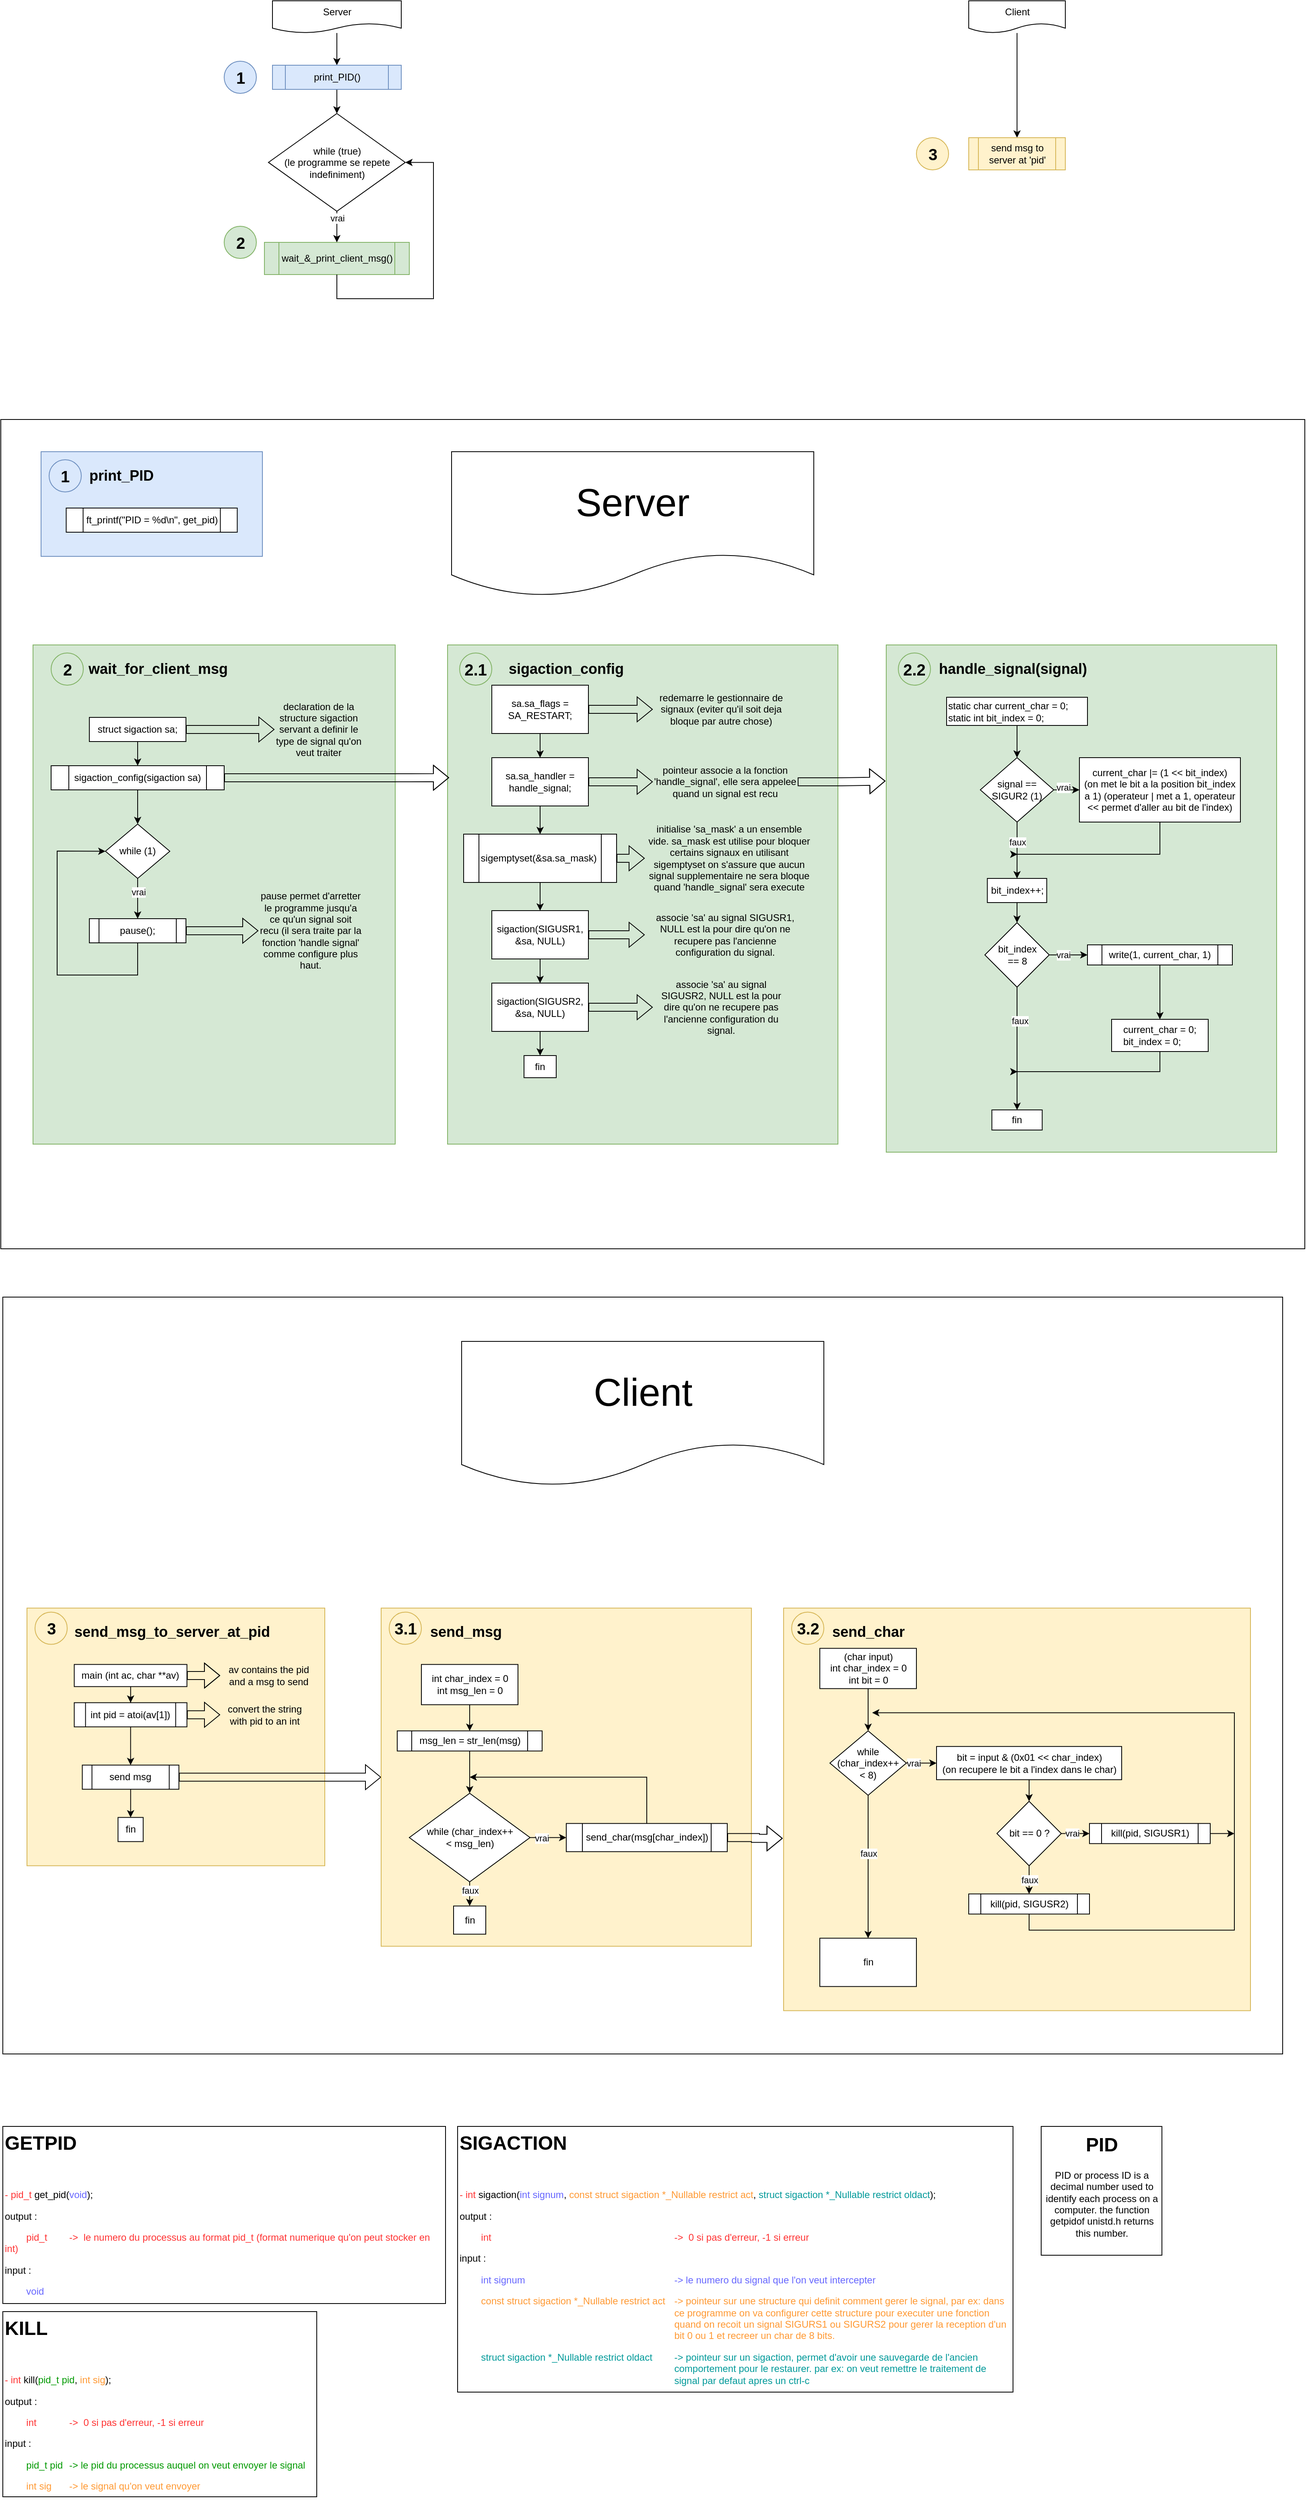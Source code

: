 <mxfile version="26.0.9">
  <diagram name="Page-1" id="lGo9bNtURXj7y_6rkIWY">
    <mxGraphModel dx="3816" dy="2356" grid="1" gridSize="10" guides="1" tooltips="1" connect="1" arrows="1" fold="1" page="1" pageScale="1" pageWidth="850" pageHeight="1100" math="0" shadow="0">
      <root>
        <mxCell id="0" />
        <mxCell id="1" parent="0" />
        <mxCell id="1GNT8R902nHoWRoQOwS2-74" value="" style="rounded=0;whiteSpace=wrap;html=1;" vertex="1" parent="1">
          <mxGeometry x="42.5" y="1650" width="1590" height="940" as="geometry" />
        </mxCell>
        <mxCell id="1GNT8R902nHoWRoQOwS2-5" value="" style="rounded=0;whiteSpace=wrap;html=1;" vertex="1" parent="1">
          <mxGeometry x="40" y="560" width="1620" height="1030" as="geometry" />
        </mxCell>
        <mxCell id="a_ZhXs76VvJXivsuq5wO-75" value="" style="rounded=0;whiteSpace=wrap;html=1;fillColor=#d5e8d4;strokeColor=#82b366;" parent="1" vertex="1">
          <mxGeometry x="595" y="840" width="485" height="620" as="geometry" />
        </mxCell>
        <mxCell id="a_ZhXs76VvJXivsuq5wO-3" value="" style="edgeStyle=orthogonalEdgeStyle;rounded=0;orthogonalLoop=1;jettySize=auto;html=1;" parent="1" source="a_ZhXs76VvJXivsuq5wO-1" target="a_ZhXs76VvJXivsuq5wO-2" edge="1">
          <mxGeometry relative="1" as="geometry" />
        </mxCell>
        <mxCell id="a_ZhXs76VvJXivsuq5wO-1" value="Server" style="shape=document;whiteSpace=wrap;html=1;boundedLbl=1;" parent="1" vertex="1">
          <mxGeometry x="377.5" y="40" width="160" height="40" as="geometry" />
        </mxCell>
        <mxCell id="a_ZhXs76VvJXivsuq5wO-36" style="edgeStyle=orthogonalEdgeStyle;rounded=0;orthogonalLoop=1;jettySize=auto;html=1;" parent="1" source="a_ZhXs76VvJXivsuq5wO-2" target="a_ZhXs76VvJXivsuq5wO-35" edge="1">
          <mxGeometry relative="1" as="geometry" />
        </mxCell>
        <mxCell id="a_ZhXs76VvJXivsuq5wO-2" value="print_PID()" style="shape=process;whiteSpace=wrap;html=1;backgroundOutline=1;fillColor=#dae8fc;strokeColor=#6c8ebf;" parent="1" vertex="1">
          <mxGeometry x="377.5" y="120" width="160" height="30" as="geometry" />
        </mxCell>
        <mxCell id="a_ZhXs76VvJXivsuq5wO-4" value="" style="edgeStyle=orthogonalEdgeStyle;rounded=0;orthogonalLoop=1;jettySize=auto;html=1;entryX=0.5;entryY=0;entryDx=0;entryDy=0;" parent="1" source="a_ZhXs76VvJXivsuq5wO-5" target="a_ZhXs76VvJXivsuq5wO-40" edge="1">
          <mxGeometry relative="1" as="geometry">
            <mxPoint x="1302.5" y="130" as="targetPoint" />
          </mxGeometry>
        </mxCell>
        <mxCell id="a_ZhXs76VvJXivsuq5wO-5" value="Client" style="shape=document;whiteSpace=wrap;html=1;boundedLbl=1;" parent="1" vertex="1">
          <mxGeometry x="1242.5" y="40" width="120" height="40" as="geometry" />
        </mxCell>
        <mxCell id="a_ZhXs76VvJXivsuq5wO-9" value="wait_&amp;amp;_print_client_msg()" style="shape=process;whiteSpace=wrap;html=1;backgroundOutline=1;fillColor=#d5e8d4;strokeColor=#82b366;" parent="1" vertex="1">
          <mxGeometry x="367.5" y="340" width="180" height="40" as="geometry" />
        </mxCell>
        <mxCell id="a_ZhXs76VvJXivsuq5wO-13" style="edgeStyle=orthogonalEdgeStyle;rounded=0;orthogonalLoop=1;jettySize=auto;html=1;entryX=1;entryY=0.5;entryDx=0;entryDy=0;exitX=0.5;exitY=1;exitDx=0;exitDy=0;" parent="1" source="a_ZhXs76VvJXivsuq5wO-9" target="a_ZhXs76VvJXivsuq5wO-35" edge="1">
          <mxGeometry relative="1" as="geometry">
            <mxPoint x="587.5" y="300" as="targetPoint" />
            <mxPoint x="457.5" y="450" as="sourcePoint" />
            <Array as="points">
              <mxPoint x="457.5" y="410" />
              <mxPoint x="577.5" y="410" />
              <mxPoint x="577.5" y="241" />
            </Array>
          </mxGeometry>
        </mxCell>
        <mxCell id="a_ZhXs76VvJXivsuq5wO-15" value="" style="rounded=0;whiteSpace=wrap;html=1;fillColor=#dae8fc;strokeColor=#6c8ebf;" parent="1" vertex="1">
          <mxGeometry x="90" y="600" width="275" height="130" as="geometry" />
        </mxCell>
        <mxCell id="a_ZhXs76VvJXivsuq5wO-16" value="&lt;b&gt;&lt;font style=&quot;font-size: 20px;&quot;&gt;1&lt;/font&gt;&lt;/b&gt;" style="ellipse;whiteSpace=wrap;html=1;fillColor=#dae8fc;strokeColor=#6c8ebf;" parent="1" vertex="1">
          <mxGeometry x="317.5" y="115" width="40" height="40" as="geometry" />
        </mxCell>
        <mxCell id="a_ZhXs76VvJXivsuq5wO-17" value="&lt;b&gt;&lt;font style=&quot;font-size: 20px;&quot;&gt;2&lt;/font&gt;&lt;/b&gt;" style="ellipse;whiteSpace=wrap;html=1;fillColor=#d5e8d4;strokeColor=#82b366;" parent="1" vertex="1">
          <mxGeometry x="317.5" y="320" width="40" height="40" as="geometry" />
        </mxCell>
        <mxCell id="a_ZhXs76VvJXivsuq5wO-21" value="&lt;b&gt;&lt;font style=&quot;font-size: 20px;&quot;&gt;1&lt;/font&gt;&lt;/b&gt;" style="ellipse;whiteSpace=wrap;html=1;fillColor=#dae8fc;strokeColor=#6c8ebf;" parent="1" vertex="1">
          <mxGeometry x="100" y="610" width="40" height="40" as="geometry" />
        </mxCell>
        <mxCell id="a_ZhXs76VvJXivsuq5wO-22" value="&lt;b style=&quot;&quot;&gt;&lt;font style=&quot;font-size: 18px;&quot;&gt;print_PID&lt;/font&gt;&lt;/b&gt;" style="text;html=1;align=center;verticalAlign=middle;whiteSpace=wrap;rounded=0;" parent="1" vertex="1">
          <mxGeometry x="140" y="615" width="100" height="30" as="geometry" />
        </mxCell>
        <mxCell id="a_ZhXs76VvJXivsuq5wO-23" value="ft_printf(&quot;PID = %d\n&quot;, get_pid)" style="shape=process;whiteSpace=wrap;html=1;backgroundOutline=1;" parent="1" vertex="1">
          <mxGeometry x="121.25" y="670" width="212.5" height="30" as="geometry" />
        </mxCell>
        <mxCell id="a_ZhXs76VvJXivsuq5wO-24" value="&lt;h1 style=&quot;margin-top: 0px;&quot;&gt;PID&lt;/h1&gt;&lt;p&gt;PID or process ID is a decimal number used to identify each process on a computer. the function getpidof unistd.h returns this number.&lt;/p&gt;" style="text;html=1;whiteSpace=wrap;overflow=hidden;rounded=0;strokeColor=default;verticalAlign=middle;align=center;" parent="1" vertex="1">
          <mxGeometry x="1332.5" y="2680" width="150" height="160" as="geometry" />
        </mxCell>
        <mxCell id="a_ZhXs76VvJXivsuq5wO-32" value="" style="rounded=0;whiteSpace=wrap;html=1;fillColor=#d5e8d4;strokeColor=#82b366;" parent="1" vertex="1">
          <mxGeometry x="80" y="840" width="450" height="620" as="geometry" />
        </mxCell>
        <mxCell id="a_ZhXs76VvJXivsuq5wO-33" value="&lt;b&gt;&lt;font style=&quot;font-size: 20px;&quot;&gt;2&lt;/font&gt;&lt;/b&gt;" style="ellipse;whiteSpace=wrap;html=1;fillColor=#d5e8d4;strokeColor=#82b366;" parent="1" vertex="1">
          <mxGeometry x="102.5" y="850" width="40" height="40" as="geometry" />
        </mxCell>
        <mxCell id="a_ZhXs76VvJXivsuq5wO-34" value="&lt;span style=&quot;font-size: 18px;&quot;&gt;&lt;b&gt;wait_for_client_msg&lt;/b&gt;&lt;/span&gt;" style="text;html=1;align=center;verticalAlign=middle;whiteSpace=wrap;rounded=0;" parent="1" vertex="1">
          <mxGeometry x="142.5" y="855" width="185" height="30" as="geometry" />
        </mxCell>
        <mxCell id="a_ZhXs76VvJXivsuq5wO-37" style="edgeStyle=orthogonalEdgeStyle;rounded=0;orthogonalLoop=1;jettySize=auto;html=1;" parent="1" source="a_ZhXs76VvJXivsuq5wO-35" target="a_ZhXs76VvJXivsuq5wO-9" edge="1">
          <mxGeometry relative="1" as="geometry" />
        </mxCell>
        <mxCell id="a_ZhXs76VvJXivsuq5wO-38" value="vrai" style="edgeLabel;html=1;align=center;verticalAlign=middle;resizable=0;points=[];" parent="a_ZhXs76VvJXivsuq5wO-37" vertex="1" connectable="0">
          <mxGeometry x="0.567" y="-1" relative="1" as="geometry">
            <mxPoint x="1" y="-21" as="offset" />
          </mxGeometry>
        </mxCell>
        <mxCell id="a_ZhXs76VvJXivsuq5wO-35" value="while (true)&lt;br&gt;(le programme se repete indefiniment)" style="rhombus;whiteSpace=wrap;html=1;" parent="1" vertex="1">
          <mxGeometry x="372.5" y="180" width="170" height="121.43" as="geometry" />
        </mxCell>
        <mxCell id="a_ZhXs76VvJXivsuq5wO-39" value="&lt;h1 style=&quot;margin-top: 0px;&quot;&gt;SIGACTION&lt;/h1&gt;&lt;p&gt;&lt;br&gt;&lt;/p&gt;&lt;p&gt;&lt;font style=&quot;background-color: transparent; color: rgb(255, 51, 51);&quot;&gt;-&amp;nbsp;&lt;/font&gt;&lt;font style=&quot;background-color: transparent; color: rgb(255, 51, 51);&quot;&gt;int&lt;/font&gt;&lt;span style=&quot;background-color: transparent; color: light-dark(rgb(0, 0, 0), rgb(255, 255, 255));&quot;&gt; sigaction(&lt;/span&gt;&lt;font style=&quot;background-color: transparent; color: rgb(102, 102, 255);&quot;&gt;int signum&lt;/font&gt;&lt;span style=&quot;background-color: transparent; color: light-dark(rgb(0, 0, 0), rgb(255, 255, 255));&quot;&gt;, &lt;/span&gt;&lt;font style=&quot;background-color: transparent; color: rgb(255, 153, 51);&quot;&gt;const struct sigaction *_Nullable restrict act&lt;/font&gt;&lt;span style=&quot;background-color: transparent; color: light-dark(rgb(0, 0, 0), rgb(255, 255, 255));&quot;&gt;, &lt;/span&gt;&lt;font style=&quot;background-color: transparent; color: rgb(0, 153, 153);&quot;&gt;struct sigaction *_Nullable restrict oldact&lt;/font&gt;&lt;span style=&quot;background-color: transparent; color: light-dark(rgb(0, 0, 0), rgb(255, 255, 255));&quot;&gt;);&lt;/span&gt;&lt;br&gt;&lt;/p&gt;&lt;p&gt;output :&lt;/p&gt;&lt;p&gt;&lt;span style=&quot;color: light-dark(rgb(255, 51, 51), rgb(255, 51, 51)); background-color: transparent;&quot;&gt;&lt;span style=&quot;white-space: pre;&quot;&gt;&#x9;&lt;/span&gt;int &lt;span style=&quot;white-space: pre;&quot;&gt;&#x9;&lt;/span&gt;&lt;span style=&quot;white-space: pre;&quot;&gt;&#x9;&lt;/span&gt;&lt;span style=&quot;white-space: pre;&quot;&gt;&#x9;&lt;/span&gt;&lt;span style=&quot;white-space: pre;&quot;&gt;&#x9;&lt;/span&gt;&lt;span style=&quot;white-space: pre;&quot;&gt;&#x9;&lt;/span&gt;&lt;span style=&quot;white-space: pre;&quot;&gt;&#x9;&lt;/span&gt;&lt;span style=&quot;white-space: pre;&quot;&gt;&#x9;&lt;/span&gt;&lt;span style=&quot;white-space: pre;&quot;&gt;&#x9;&lt;/span&gt;&lt;span style=&quot;white-space: pre;&quot;&gt;&#x9;&lt;/span&gt;-&amp;gt;&amp;nbsp; 0 si pas d&#39;erreur, -1 si erreur&lt;/span&gt;&lt;/p&gt;&lt;p&gt;input :&lt;span style=&quot;color: light-dark(rgb(255, 51, 51), rgb(255, 51, 51)); background-color: transparent;&quot;&gt;&lt;br&gt;&lt;/span&gt;&lt;/p&gt;&lt;p&gt;&lt;span style=&quot;color: rgb(102, 102, 255); background-color: transparent;&quot;&gt;&lt;span style=&quot;white-space: pre;&quot;&gt;&#x9;&lt;/span&gt;int signum &lt;span style=&quot;white-space: pre;&quot;&gt;&#x9;&lt;/span&gt;&lt;span style=&quot;white-space: pre;&quot;&gt;&#x9;&lt;/span&gt;&lt;span style=&quot;white-space: pre;&quot;&gt;&#x9;&lt;/span&gt;&lt;span style=&quot;white-space: pre;&quot;&gt;&#x9;&lt;/span&gt;&lt;span style=&quot;white-space: pre;&quot;&gt;&#x9;&lt;/span&gt;&lt;span style=&quot;white-space: pre;&quot;&gt;&#x9;&lt;/span&gt;&lt;span style=&quot;white-space: pre;&quot;&gt;&#x9;&lt;/span&gt;-&amp;gt; le numero du signal que l&#39;on veut intercepter&lt;/span&gt;&lt;/p&gt;&lt;p&gt;&lt;span style=&quot;color: rgb(255, 153, 51); background-color: transparent;&quot;&gt;&lt;span style=&quot;white-space: pre;&quot;&gt;&#x9;&lt;/span&gt;const struct sigaction *_Nullable restrict act &lt;span style=&quot;white-space: pre;&quot;&gt;&#x9;&lt;/span&gt;-&amp;gt; pointeur sur une structure qui definit comment gerer le signal, par ex: dans &lt;span style=&quot;white-space: pre;&quot;&gt;&#x9;&lt;/span&gt;&lt;span style=&quot;white-space: pre;&quot;&gt;&#x9;&lt;/span&gt;&lt;span style=&quot;white-space: pre;&quot;&gt;&#x9;&lt;/span&gt;&lt;span style=&quot;white-space: pre;&quot;&gt;&#x9;&lt;/span&gt;&lt;span style=&quot;white-space: pre;&quot;&gt;&#x9;&lt;/span&gt;&lt;span style=&quot;white-space: pre;&quot;&gt;&#x9;&lt;/span&gt;&lt;span style=&quot;white-space: pre;&quot;&gt;&#x9;&lt;/span&gt;&lt;span style=&quot;white-space: pre;&quot;&gt;&#x9;&lt;/span&gt;&lt;span style=&quot;white-space: pre;&quot;&gt;&#x9;&lt;/span&gt;&lt;span style=&quot;white-space: pre;&quot;&gt;&#x9;&lt;/span&gt;ce programme on va configurer cette structure pour executer une fonction &lt;span style=&quot;white-space: pre;&quot;&gt;&#x9;&lt;/span&gt;&lt;span style=&quot;white-space: pre;&quot;&gt;&#x9;&lt;/span&gt;&lt;span style=&quot;white-space: pre;&quot;&gt;&#x9;&lt;/span&gt;&lt;span style=&quot;white-space: pre;&quot;&gt;&#x9;&lt;/span&gt;&lt;span style=&quot;white-space: pre;&quot;&gt;&#x9;&lt;/span&gt;&lt;span style=&quot;white-space: pre;&quot;&gt;&#x9;&lt;/span&gt;&lt;span style=&quot;white-space: pre;&quot;&gt;&#x9;&lt;/span&gt;&lt;span style=&quot;white-space: pre;&quot;&gt;&#x9;&lt;/span&gt;&lt;span style=&quot;white-space: pre;&quot;&gt;&#x9;&lt;/span&gt;&lt;span style=&quot;white-space: pre;&quot;&gt;&#x9;&lt;/span&gt;quand on recoit un signal SIGURS1 ou SIGURS2 pour gerer la reception d&#39;un &lt;span style=&quot;white-space: pre;&quot;&gt;&#x9;&lt;/span&gt;&lt;span style=&quot;white-space: pre;&quot;&gt;&#x9;&lt;/span&gt;&lt;span style=&quot;white-space: pre;&quot;&gt;&#x9;&lt;/span&gt;&lt;span style=&quot;white-space: pre;&quot;&gt;&#x9;&lt;/span&gt;&lt;span style=&quot;white-space: pre;&quot;&gt;&#x9;&lt;/span&gt;&lt;span style=&quot;white-space: pre;&quot;&gt;&#x9;&lt;/span&gt;&lt;span style=&quot;white-space: pre;&quot;&gt;&#x9;&lt;/span&gt;&lt;span style=&quot;white-space: pre;&quot;&gt;&#x9;&lt;/span&gt;&lt;span style=&quot;white-space: pre;&quot;&gt;&#x9;&lt;/span&gt;&lt;span style=&quot;white-space: pre;&quot;&gt;&#x9;&lt;/span&gt;bit 0 ou 1 et recreer un char de 8 bits.&lt;/span&gt;&lt;/p&gt;&lt;p&gt;&lt;span style=&quot;color: rgb(0, 153, 153);&quot;&gt;&lt;span style=&quot;white-space: pre;&quot;&gt;&#x9;&lt;/span&gt;struct sigaction *_Nullable restrict oldact&lt;span style=&quot;white-space: pre;&quot;&gt;&#x9;&lt;/span&gt;-&amp;gt; pointeur sur un sigaction, permet d&#39;avoir une sauvegarde de l&#39;ancien &lt;span style=&quot;white-space: pre;&quot;&gt;&#x9;&lt;/span&gt;&lt;span style=&quot;white-space: pre;&quot;&gt;&#x9;&lt;/span&gt;&lt;span style=&quot;white-space: pre;&quot;&gt;&#x9;&lt;/span&gt;&lt;span style=&quot;white-space: pre;&quot;&gt;&#x9;&lt;/span&gt;&lt;span style=&quot;white-space: pre;&quot;&gt;&#x9;&lt;/span&gt;&lt;span style=&quot;white-space: pre;&quot;&gt;&#x9;&lt;/span&gt;&lt;span style=&quot;white-space: pre;&quot;&gt;&#x9;&lt;/span&gt;&lt;span style=&quot;white-space: pre;&quot;&gt;&#x9;&lt;/span&gt;&lt;span style=&quot;white-space: pre;&quot;&gt;&#x9;&lt;/span&gt;&lt;span style=&quot;white-space: pre;&quot;&gt;&#x9;&lt;/span&gt;comportement pour le restaurer. par ex: on veut remettre le traitement de &lt;span style=&quot;white-space: pre;&quot;&gt;&#x9;&lt;/span&gt;&lt;span style=&quot;white-space: pre;&quot;&gt;&#x9;&lt;/span&gt;&lt;span style=&quot;white-space: pre;&quot;&gt;&#x9;&lt;/span&gt;&lt;span style=&quot;white-space: pre;&quot;&gt;&#x9;&lt;/span&gt;&lt;span style=&quot;white-space: pre;&quot;&gt;&#x9;&lt;/span&gt;&lt;span style=&quot;white-space: pre;&quot;&gt;&#x9;&lt;/span&gt;&lt;span style=&quot;white-space: pre;&quot;&gt;&#x9;&lt;/span&gt;&lt;span style=&quot;white-space: pre;&quot;&gt;&#x9;&lt;/span&gt;&lt;span style=&quot;white-space: pre;&quot;&gt;&#x9;&lt;/span&gt;&lt;span style=&quot;white-space: pre;&quot;&gt;&#x9;&lt;/span&gt;signal par defaut apres un ctrl-c&lt;/span&gt;&lt;span style=&quot;color: rgb(255, 153, 51); background-color: transparent;&quot;&gt;&lt;br&gt;&lt;/span&gt;&lt;/p&gt;&lt;p&gt;&lt;/p&gt;&lt;p&gt;&lt;/p&gt;" style="text;html=1;whiteSpace=wrap;overflow=hidden;rounded=0;verticalAlign=top;align=left;strokeColor=default;" parent="1" vertex="1">
          <mxGeometry x="607.5" y="2680" width="690" height="330" as="geometry" />
        </mxCell>
        <mxCell id="a_ZhXs76VvJXivsuq5wO-40" value="send msg to server at &#39;pid&#39;" style="shape=process;whiteSpace=wrap;html=1;backgroundOutline=1;fillColor=#fff2cc;strokeColor=#d6b656;" parent="1" vertex="1">
          <mxGeometry x="1242.5" y="210" width="120" height="40" as="geometry" />
        </mxCell>
        <mxCell id="a_ZhXs76VvJXivsuq5wO-42" value="&lt;b&gt;&lt;font style=&quot;font-size: 20px;&quot;&gt;3&lt;/font&gt;&lt;/b&gt;" style="ellipse;whiteSpace=wrap;html=1;fillColor=#fff2cc;strokeColor=#d6b656;" parent="1" vertex="1">
          <mxGeometry x="1177.5" y="210" width="40" height="40" as="geometry" />
        </mxCell>
        <mxCell id="a_ZhXs76VvJXivsuq5wO-48" value="" style="edgeStyle=orthogonalEdgeStyle;rounded=0;orthogonalLoop=1;jettySize=auto;html=1;entryX=0.5;entryY=0;entryDx=0;entryDy=0;" parent="1" source="a_ZhXs76VvJXivsuq5wO-44" target="a_ZhXs76VvJXivsuq5wO-49" edge="1">
          <mxGeometry relative="1" as="geometry">
            <mxPoint x="210" y="1025" as="targetPoint" />
          </mxGeometry>
        </mxCell>
        <mxCell id="a_ZhXs76VvJXivsuq5wO-44" value="struct sigaction sa;" style="rounded=0;whiteSpace=wrap;html=1;" parent="1" vertex="1">
          <mxGeometry x="150" y="930" width="120" height="30" as="geometry" />
        </mxCell>
        <mxCell id="a_ZhXs76VvJXivsuq5wO-45" value="" style="shape=flexArrow;endArrow=classic;html=1;rounded=0;entryX=0;entryY=0.5;entryDx=0;entryDy=0;exitX=1;exitY=0.5;exitDx=0;exitDy=0;" parent="1" source="a_ZhXs76VvJXivsuq5wO-44" target="a_ZhXs76VvJXivsuq5wO-46" edge="1">
          <mxGeometry width="50" height="50" relative="1" as="geometry">
            <mxPoint x="300" y="950" as="sourcePoint" />
            <mxPoint x="340" y="920" as="targetPoint" />
          </mxGeometry>
        </mxCell>
        <mxCell id="a_ZhXs76VvJXivsuq5wO-46" value="declaration de la structure sigaction servant a definir le type de signal qu&#39;on veut traiter" style="text;html=1;align=center;verticalAlign=middle;whiteSpace=wrap;rounded=0;" parent="1" vertex="1">
          <mxGeometry x="380" y="930" width="110" height="30" as="geometry" />
        </mxCell>
        <mxCell id="a_ZhXs76VvJXivsuq5wO-55" value="" style="edgeStyle=orthogonalEdgeStyle;rounded=0;orthogonalLoop=1;jettySize=auto;html=1;" parent="1" source="a_ZhXs76VvJXivsuq5wO-49" target="a_ZhXs76VvJXivsuq5wO-54" edge="1">
          <mxGeometry relative="1" as="geometry" />
        </mxCell>
        <mxCell id="a_ZhXs76VvJXivsuq5wO-87" style="edgeStyle=orthogonalEdgeStyle;rounded=0;orthogonalLoop=1;jettySize=auto;html=1;entryX=0.004;entryY=0.266;entryDx=0;entryDy=0;shape=flexArrow;entryPerimeter=0;" parent="1" source="a_ZhXs76VvJXivsuq5wO-49" target="a_ZhXs76VvJXivsuq5wO-75" edge="1">
          <mxGeometry relative="1" as="geometry">
            <Array as="points" />
          </mxGeometry>
        </mxCell>
        <mxCell id="a_ZhXs76VvJXivsuq5wO-49" value="sigaction_config(sigaction sa)" style="shape=process;whiteSpace=wrap;html=1;backgroundOutline=1;" parent="1" vertex="1">
          <mxGeometry x="102.5" y="990" width="215" height="30" as="geometry" />
        </mxCell>
        <mxCell id="a_ZhXs76VvJXivsuq5wO-57" style="edgeStyle=orthogonalEdgeStyle;rounded=0;orthogonalLoop=1;jettySize=auto;html=1;entryX=0.5;entryY=0;entryDx=0;entryDy=0;" parent="1" source="a_ZhXs76VvJXivsuq5wO-54" target="a_ZhXs76VvJXivsuq5wO-56" edge="1">
          <mxGeometry relative="1" as="geometry" />
        </mxCell>
        <mxCell id="1GNT8R902nHoWRoQOwS2-53" value="vrai" style="edgeLabel;html=1;align=center;verticalAlign=middle;resizable=0;points=[];" vertex="1" connectable="0" parent="a_ZhXs76VvJXivsuq5wO-57">
          <mxGeometry x="-0.347" y="1" relative="1" as="geometry">
            <mxPoint as="offset" />
          </mxGeometry>
        </mxCell>
        <mxCell id="a_ZhXs76VvJXivsuq5wO-54" value="while (1)" style="rhombus;whiteSpace=wrap;html=1;" parent="1" vertex="1">
          <mxGeometry x="170" y="1062.5" width="80" height="67.5" as="geometry" />
        </mxCell>
        <mxCell id="a_ZhXs76VvJXivsuq5wO-56" value="pause();" style="shape=process;whiteSpace=wrap;html=1;backgroundOutline=1;" parent="1" vertex="1">
          <mxGeometry x="150" y="1180" width="120" height="30" as="geometry" />
        </mxCell>
        <mxCell id="a_ZhXs76VvJXivsuq5wO-58" value="" style="shape=flexArrow;endArrow=classic;html=1;rounded=0;exitX=1;exitY=0.5;exitDx=0;exitDy=0;entryX=0;entryY=0.5;entryDx=0;entryDy=0;" parent="1" source="a_ZhXs76VvJXivsuq5wO-56" target="a_ZhXs76VvJXivsuq5wO-59" edge="1">
          <mxGeometry width="50" height="50" relative="1" as="geometry">
            <mxPoint x="310" y="1240" as="sourcePoint" />
            <mxPoint x="360" y="1190" as="targetPoint" />
          </mxGeometry>
        </mxCell>
        <mxCell id="a_ZhXs76VvJXivsuq5wO-59" value="pause permet d&#39;arretter le programme jusqu&#39;a ce qu&#39;un signal soit recu (il sera traite par la fonction &#39;handle signal&#39; comme configure plus haut." style="text;html=1;align=center;verticalAlign=middle;whiteSpace=wrap;rounded=0;" parent="1" vertex="1">
          <mxGeometry x="360" y="1155" width="130" height="80" as="geometry" />
        </mxCell>
        <mxCell id="a_ZhXs76VvJXivsuq5wO-62" value="" style="endArrow=classic;html=1;rounded=0;entryX=0;entryY=0.5;entryDx=0;entryDy=0;exitX=0.5;exitY=1;exitDx=0;exitDy=0;" parent="1" source="a_ZhXs76VvJXivsuq5wO-56" target="a_ZhXs76VvJXivsuq5wO-54" edge="1">
          <mxGeometry width="50" height="50" relative="1" as="geometry">
            <mxPoint x="80" y="1150" as="sourcePoint" />
            <mxPoint x="130" y="1100" as="targetPoint" />
            <Array as="points">
              <mxPoint x="210" y="1250" />
              <mxPoint x="110" y="1250" />
              <mxPoint x="110" y="1096" />
            </Array>
          </mxGeometry>
        </mxCell>
        <mxCell id="a_ZhXs76VvJXivsuq5wO-68" style="edgeStyle=orthogonalEdgeStyle;rounded=0;orthogonalLoop=1;jettySize=auto;html=1;entryX=0.5;entryY=0;entryDx=0;entryDy=0;" parent="1" source="a_ZhXs76VvJXivsuq5wO-63" target="a_ZhXs76VvJXivsuq5wO-64" edge="1">
          <mxGeometry relative="1" as="geometry" />
        </mxCell>
        <mxCell id="a_ZhXs76VvJXivsuq5wO-63" value="&lt;span style=&quot;text-align: left;&quot;&gt;sa.sa_flags = SA_RESTART;&lt;/span&gt;" style="rounded=0;whiteSpace=wrap;html=1;" parent="1" vertex="1">
          <mxGeometry x="650" y="890" width="120" height="60" as="geometry" />
        </mxCell>
        <mxCell id="a_ZhXs76VvJXivsuq5wO-73" style="edgeStyle=orthogonalEdgeStyle;rounded=0;orthogonalLoop=1;jettySize=auto;html=1;entryX=0.5;entryY=0;entryDx=0;entryDy=0;" parent="1" source="a_ZhXs76VvJXivsuq5wO-64" target="a_ZhXs76VvJXivsuq5wO-72" edge="1">
          <mxGeometry relative="1" as="geometry" />
        </mxCell>
        <mxCell id="a_ZhXs76VvJXivsuq5wO-64" value="&lt;span style=&quot;text-align: left;&quot;&gt;sa.sa_handler = handle_signal;&lt;/span&gt;" style="rounded=0;whiteSpace=wrap;html=1;" parent="1" vertex="1">
          <mxGeometry x="650" y="980" width="120" height="60" as="geometry" />
        </mxCell>
        <mxCell id="1GNT8R902nHoWRoQOwS2-31" value="" style="edgeStyle=orthogonalEdgeStyle;rounded=0;orthogonalLoop=1;jettySize=auto;html=1;" edge="1" parent="1" source="a_ZhXs76VvJXivsuq5wO-66" target="1GNT8R902nHoWRoQOwS2-30">
          <mxGeometry relative="1" as="geometry" />
        </mxCell>
        <mxCell id="a_ZhXs76VvJXivsuq5wO-66" value="sigaction(SIGUSR2, &amp;amp;sa, &lt;span class=&quot;hljs-literal&quot;&gt;NULL&lt;/span&gt;)" style="rounded=0;whiteSpace=wrap;html=1;" parent="1" vertex="1">
          <mxGeometry x="650" y="1260" width="120" height="60" as="geometry" />
        </mxCell>
        <mxCell id="a_ZhXs76VvJXivsuq5wO-71" style="edgeStyle=orthogonalEdgeStyle;rounded=0;orthogonalLoop=1;jettySize=auto;html=1;entryX=0.5;entryY=0;entryDx=0;entryDy=0;" parent="1" source="a_ZhXs76VvJXivsuq5wO-67" target="a_ZhXs76VvJXivsuq5wO-66" edge="1">
          <mxGeometry relative="1" as="geometry" />
        </mxCell>
        <mxCell id="a_ZhXs76VvJXivsuq5wO-67" value="sigaction(SIGUSR1, &amp;amp;sa, &lt;span class=&quot;hljs-literal&quot;&gt;NULL&lt;/span&gt;)" style="rounded=0;whiteSpace=wrap;html=1;" parent="1" vertex="1">
          <mxGeometry x="650" y="1170" width="120" height="60" as="geometry" />
        </mxCell>
        <mxCell id="a_ZhXs76VvJXivsuq5wO-74" style="edgeStyle=orthogonalEdgeStyle;rounded=0;orthogonalLoop=1;jettySize=auto;html=1;entryX=0.5;entryY=0;entryDx=0;entryDy=0;" parent="1" source="a_ZhXs76VvJXivsuq5wO-72" target="a_ZhXs76VvJXivsuq5wO-67" edge="1">
          <mxGeometry relative="1" as="geometry" />
        </mxCell>
        <mxCell id="a_ZhXs76VvJXivsuq5wO-72" value="&lt;span style=&quot;text-align: left;&quot;&gt;sigemptyset(&amp;amp;sa.sa_mask)&amp;nbsp;&lt;/span&gt;" style="shape=process;whiteSpace=wrap;html=1;backgroundOutline=1;" parent="1" vertex="1">
          <mxGeometry x="615" y="1075" width="190" height="60" as="geometry" />
        </mxCell>
        <mxCell id="a_ZhXs76VvJXivsuq5wO-77" value="" style="shape=flexArrow;endArrow=classic;html=1;rounded=0;exitX=1;exitY=0.5;exitDx=0;exitDy=0;entryX=0;entryY=0.5;entryDx=0;entryDy=0;" parent="1" source="a_ZhXs76VvJXivsuq5wO-63" target="a_ZhXs76VvJXivsuq5wO-78" edge="1">
          <mxGeometry width="50" height="50" relative="1" as="geometry">
            <mxPoint x="970" y="900" as="sourcePoint" />
            <mxPoint x="1020" y="850" as="targetPoint" />
          </mxGeometry>
        </mxCell>
        <mxCell id="a_ZhXs76VvJXivsuq5wO-78" value="&lt;span style=&quot;text-align: left;&quot;&gt;redemarre le gestionnaire de signaux (eviter qu&#39;il soit deja bloque par autre chose)&lt;/span&gt;" style="text;html=1;align=center;verticalAlign=middle;whiteSpace=wrap;rounded=0;" parent="1" vertex="1">
          <mxGeometry x="850" y="905" width="170" height="30" as="geometry" />
        </mxCell>
        <mxCell id="a_ZhXs76VvJXivsuq5wO-79" value="" style="shape=flexArrow;endArrow=classic;html=1;rounded=0;exitX=1;exitY=0.5;exitDx=0;exitDy=0;entryX=0;entryY=0.5;entryDx=0;entryDy=0;" parent="1" source="a_ZhXs76VvJXivsuq5wO-64" target="a_ZhXs76VvJXivsuq5wO-80" edge="1">
          <mxGeometry width="50" height="50" relative="1" as="geometry">
            <mxPoint x="800" y="1000" as="sourcePoint" />
            <mxPoint x="1050" y="950" as="targetPoint" />
          </mxGeometry>
        </mxCell>
        <mxCell id="1GNT8R902nHoWRoQOwS2-50" style="edgeStyle=orthogonalEdgeStyle;rounded=0;orthogonalLoop=1;jettySize=auto;html=1;shape=flexArrow;" edge="1" parent="1" source="a_ZhXs76VvJXivsuq5wO-80">
          <mxGeometry relative="1" as="geometry">
            <mxPoint x="1139" y="1009" as="targetPoint" />
          </mxGeometry>
        </mxCell>
        <mxCell id="a_ZhXs76VvJXivsuq5wO-80" value="&lt;span style=&quot;text-align: left;&quot;&gt;pointeur associe a la fonction &#39;handle_signal&#39;, elle sera appelee quand un signal est recu&lt;/span&gt;" style="text;html=1;align=center;verticalAlign=middle;whiteSpace=wrap;rounded=0;" parent="1" vertex="1">
          <mxGeometry x="850" y="995" width="180" height="30" as="geometry" />
        </mxCell>
        <mxCell id="a_ZhXs76VvJXivsuq5wO-81" value="" style="shape=flexArrow;endArrow=classic;html=1;rounded=0;exitX=1;exitY=0.5;exitDx=0;exitDy=0;entryX=0;entryY=0.5;entryDx=0;entryDy=0;" parent="1" source="a_ZhXs76VvJXivsuq5wO-72" target="a_ZhXs76VvJXivsuq5wO-82" edge="1">
          <mxGeometry width="50" height="50" relative="1" as="geometry">
            <mxPoint x="840" y="1165" as="sourcePoint" />
            <mxPoint x="1090" y="1115" as="targetPoint" />
          </mxGeometry>
        </mxCell>
        <mxCell id="a_ZhXs76VvJXivsuq5wO-82" value="&lt;span style=&quot;text-align: left;&quot;&gt;initialise &#39;sa_mask&#39; a un ensemble vide. sa_mask est utilise pour bloquer certains signaux en utilisant sigemptyset on s&#39;assure que aucun signal supplementaire ne sera bloque quand &#39;handle_signal&#39; sera execute&lt;/span&gt;" style="text;html=1;align=center;verticalAlign=middle;whiteSpace=wrap;rounded=0;" parent="1" vertex="1">
          <mxGeometry x="840" y="1090" width="210" height="30" as="geometry" />
        </mxCell>
        <mxCell id="a_ZhXs76VvJXivsuq5wO-83" value="" style="shape=flexArrow;endArrow=classic;html=1;rounded=0;exitX=1;exitY=0.5;exitDx=0;exitDy=0;entryX=0;entryY=0.5;entryDx=0;entryDy=0;" parent="1" source="a_ZhXs76VvJXivsuq5wO-67" target="a_ZhXs76VvJXivsuq5wO-84" edge="1">
          <mxGeometry width="50" height="50" relative="1" as="geometry">
            <mxPoint x="825" y="1245" as="sourcePoint" />
            <mxPoint x="1075" y="1195" as="targetPoint" />
          </mxGeometry>
        </mxCell>
        <mxCell id="a_ZhXs76VvJXivsuq5wO-84" value="&lt;span style=&quot;text-align: left;&quot;&gt;associe &#39;sa&#39; au signal SIGUSR1, NULL est la pour dire qu&#39;on ne recupere pas l&#39;ancienne configuration du signal.&lt;/span&gt;" style="text;html=1;align=center;verticalAlign=middle;whiteSpace=wrap;rounded=0;" parent="1" vertex="1">
          <mxGeometry x="840" y="1185" width="200" height="30" as="geometry" />
        </mxCell>
        <mxCell id="a_ZhXs76VvJXivsuq5wO-85" value="" style="shape=flexArrow;endArrow=classic;html=1;rounded=0;exitX=1;exitY=0.5;exitDx=0;exitDy=0;entryX=0;entryY=0.5;entryDx=0;entryDy=0;" parent="1" source="a_ZhXs76VvJXivsuq5wO-66" target="a_ZhXs76VvJXivsuq5wO-86" edge="1">
          <mxGeometry width="50" height="50" relative="1" as="geometry">
            <mxPoint x="825" y="1320" as="sourcePoint" />
            <mxPoint x="1075" y="1270" as="targetPoint" />
          </mxGeometry>
        </mxCell>
        <mxCell id="a_ZhXs76VvJXivsuq5wO-86" value="&lt;span style=&quot;text-align: left;&quot;&gt;associe &#39;sa&#39; au signal SIGUSR2, NULL est la pour dire qu&#39;on ne recupere pas l&#39;ancienne configuration du signal.&lt;/span&gt;" style="text;html=1;align=center;verticalAlign=middle;whiteSpace=wrap;rounded=0;" parent="1" vertex="1">
          <mxGeometry x="850" y="1275" width="170" height="30" as="geometry" />
        </mxCell>
        <mxCell id="a_ZhXs76VvJXivsuq5wO-88" value="&lt;b&gt;&lt;font style=&quot;font-size: 20px;&quot;&gt;2.1&lt;/font&gt;&lt;/b&gt;" style="ellipse;whiteSpace=wrap;html=1;fillColor=#d5e8d4;strokeColor=#82b366;" parent="1" vertex="1">
          <mxGeometry x="610" y="850" width="40" height="40" as="geometry" />
        </mxCell>
        <mxCell id="a_ZhXs76VvJXivsuq5wO-89" value="&lt;span style=&quot;font-size: 18px;&quot;&gt;&lt;b&gt;sigaction_config&lt;/b&gt;&lt;/span&gt;" style="text;html=1;align=center;verticalAlign=middle;whiteSpace=wrap;rounded=0;" parent="1" vertex="1">
          <mxGeometry x="650" y="855" width="185" height="30" as="geometry" />
        </mxCell>
        <mxCell id="a_ZhXs76VvJXivsuq5wO-90" value="" style="rounded=0;whiteSpace=wrap;html=1;fillColor=#d5e8d4;strokeColor=#82b366;" parent="1" vertex="1">
          <mxGeometry x="1140" y="840" width="485" height="630" as="geometry" />
        </mxCell>
        <mxCell id="a_ZhXs76VvJXivsuq5wO-91" value="&lt;b&gt;&lt;font style=&quot;font-size: 20px;&quot;&gt;2.2&lt;/font&gt;&lt;/b&gt;" style="ellipse;whiteSpace=wrap;html=1;fillColor=#d5e8d4;strokeColor=#82b366;" parent="1" vertex="1">
          <mxGeometry x="1155" y="850" width="40" height="40" as="geometry" />
        </mxCell>
        <mxCell id="a_ZhXs76VvJXivsuq5wO-92" value="&lt;span style=&quot;font-size: 18px;&quot;&gt;&lt;b&gt;handle_signal(signal)&lt;/b&gt;&lt;/span&gt;" style="text;html=1;align=center;verticalAlign=middle;whiteSpace=wrap;rounded=0;" parent="1" vertex="1">
          <mxGeometry x="1195" y="855" width="205" height="30" as="geometry" />
        </mxCell>
        <mxCell id="a_ZhXs76VvJXivsuq5wO-98" value="" style="edgeStyle=orthogonalEdgeStyle;rounded=0;orthogonalLoop=1;jettySize=auto;html=1;" parent="1" source="a_ZhXs76VvJXivsuq5wO-93" target="a_ZhXs76VvJXivsuq5wO-97" edge="1">
          <mxGeometry relative="1" as="geometry" />
        </mxCell>
        <mxCell id="a_ZhXs76VvJXivsuq5wO-99" value="vrai" style="edgeLabel;html=1;align=center;verticalAlign=middle;resizable=0;points=[];" parent="a_ZhXs76VvJXivsuq5wO-98" vertex="1" connectable="0">
          <mxGeometry x="-0.519" y="3" relative="1" as="geometry">
            <mxPoint as="offset" />
          </mxGeometry>
        </mxCell>
        <mxCell id="a_ZhXs76VvJXivsuq5wO-101" value="" style="edgeStyle=orthogonalEdgeStyle;rounded=0;orthogonalLoop=1;jettySize=auto;html=1;" parent="1" source="a_ZhXs76VvJXivsuq5wO-93" target="a_ZhXs76VvJXivsuq5wO-100" edge="1">
          <mxGeometry relative="1" as="geometry" />
        </mxCell>
        <mxCell id="a_ZhXs76VvJXivsuq5wO-102" value="faux" style="edgeLabel;html=1;align=center;verticalAlign=middle;resizable=0;points=[];" parent="a_ZhXs76VvJXivsuq5wO-101" vertex="1" connectable="0">
          <mxGeometry x="-0.103" relative="1" as="geometry">
            <mxPoint y="-7" as="offset" />
          </mxGeometry>
        </mxCell>
        <mxCell id="a_ZhXs76VvJXivsuq5wO-93" value="signal == &lt;br&gt;SIGUR2 (1)" style="rhombus;whiteSpace=wrap;html=1;" parent="1" vertex="1">
          <mxGeometry x="1256.88" y="980" width="91.25" height="80" as="geometry" />
        </mxCell>
        <mxCell id="a_ZhXs76VvJXivsuq5wO-95" style="edgeStyle=orthogonalEdgeStyle;rounded=0;orthogonalLoop=1;jettySize=auto;html=1;entryX=0.5;entryY=0;entryDx=0;entryDy=0;" parent="1" source="a_ZhXs76VvJXivsuq5wO-94" target="a_ZhXs76VvJXivsuq5wO-93" edge="1">
          <mxGeometry relative="1" as="geometry" />
        </mxCell>
        <mxCell id="a_ZhXs76VvJXivsuq5wO-94" value="static char current_char = 0;&lt;div&gt;static int bit_index = 0;&lt;/div&gt;" style="rounded=0;whiteSpace=wrap;html=1;align=left;" parent="1" vertex="1">
          <mxGeometry x="1215" y="905" width="175" height="35" as="geometry" />
        </mxCell>
        <mxCell id="a_ZhXs76VvJXivsuq5wO-104" style="edgeStyle=orthogonalEdgeStyle;rounded=0;orthogonalLoop=1;jettySize=auto;html=1;" parent="1" source="a_ZhXs76VvJXivsuq5wO-97" edge="1">
          <mxGeometry relative="1" as="geometry">
            <Array as="points">
              <mxPoint x="1480" y="1100" />
              <mxPoint x="1302" y="1100" />
            </Array>
            <mxPoint x="1303" y="1100" as="targetPoint" />
          </mxGeometry>
        </mxCell>
        <mxCell id="a_ZhXs76VvJXivsuq5wO-97" value="current_char |= (1 &amp;lt;&amp;lt; bit_index)&lt;br&gt;(on met le bit a la position bit_index a 1) (operateur | met a 1, operateur &amp;lt;&amp;lt; permet d&#39;aller au bit de l&#39;index)" style="whiteSpace=wrap;html=1;" parent="1" vertex="1">
          <mxGeometry x="1380" y="980" width="200" height="80" as="geometry" />
        </mxCell>
        <mxCell id="a_ZhXs76VvJXivsuq5wO-106" style="edgeStyle=orthogonalEdgeStyle;rounded=0;orthogonalLoop=1;jettySize=auto;html=1;" parent="1" source="a_ZhXs76VvJXivsuq5wO-100" target="a_ZhXs76VvJXivsuq5wO-105" edge="1">
          <mxGeometry relative="1" as="geometry" />
        </mxCell>
        <mxCell id="a_ZhXs76VvJXivsuq5wO-100" value="bit_index++;" style="whiteSpace=wrap;html=1;" parent="1" vertex="1">
          <mxGeometry x="1265.63" y="1130" width="73.76" height="30" as="geometry" />
        </mxCell>
        <mxCell id="a_ZhXs76VvJXivsuq5wO-108" value="" style="edgeStyle=orthogonalEdgeStyle;rounded=0;orthogonalLoop=1;jettySize=auto;html=1;entryX=0;entryY=0.5;entryDx=0;entryDy=0;" parent="1" source="a_ZhXs76VvJXivsuq5wO-105" target="a_ZhXs76VvJXivsuq5wO-110" edge="1">
          <mxGeometry relative="1" as="geometry">
            <mxPoint x="1402.51" y="1195" as="targetPoint" />
          </mxGeometry>
        </mxCell>
        <mxCell id="a_ZhXs76VvJXivsuq5wO-109" value="vrai" style="edgeLabel;html=1;align=center;verticalAlign=middle;resizable=0;points=[];" parent="a_ZhXs76VvJXivsuq5wO-108" vertex="1" connectable="0">
          <mxGeometry x="0.163" y="-3" relative="1" as="geometry">
            <mxPoint x="-10" y="-3" as="offset" />
          </mxGeometry>
        </mxCell>
        <mxCell id="a_ZhXs76VvJXivsuq5wO-114" value="" style="edgeStyle=orthogonalEdgeStyle;rounded=0;orthogonalLoop=1;jettySize=auto;html=1;" parent="1" source="a_ZhXs76VvJXivsuq5wO-105" target="a_ZhXs76VvJXivsuq5wO-113" edge="1">
          <mxGeometry relative="1" as="geometry" />
        </mxCell>
        <mxCell id="1GNT8R902nHoWRoQOwS2-52" value="faux" style="edgeLabel;html=1;align=center;verticalAlign=middle;resizable=0;points=[];" vertex="1" connectable="0" parent="a_ZhXs76VvJXivsuq5wO-114">
          <mxGeometry x="-0.458" y="3" relative="1" as="geometry">
            <mxPoint as="offset" />
          </mxGeometry>
        </mxCell>
        <mxCell id="a_ZhXs76VvJXivsuq5wO-105" value="bit_index&lt;br&gt;== 8" style="rhombus;whiteSpace=wrap;html=1;" parent="1" vertex="1">
          <mxGeometry x="1262.51" y="1185" width="80" height="80" as="geometry" />
        </mxCell>
        <mxCell id="a_ZhXs76VvJXivsuq5wO-112" value="" style="edgeStyle=orthogonalEdgeStyle;rounded=0;orthogonalLoop=1;jettySize=auto;html=1;" parent="1" source="a_ZhXs76VvJXivsuq5wO-110" target="a_ZhXs76VvJXivsuq5wO-111" edge="1">
          <mxGeometry relative="1" as="geometry" />
        </mxCell>
        <mxCell id="a_ZhXs76VvJXivsuq5wO-110" value="write(1, current_char, 1)" style="shape=process;whiteSpace=wrap;html=1;backgroundOutline=1;" parent="1" vertex="1">
          <mxGeometry x="1390" y="1212.5" width="180" height="25" as="geometry" />
        </mxCell>
        <mxCell id="a_ZhXs76VvJXivsuq5wO-115" style="edgeStyle=orthogonalEdgeStyle;rounded=0;orthogonalLoop=1;jettySize=auto;html=1;exitX=0.5;exitY=1;exitDx=0;exitDy=0;" parent="1" source="a_ZhXs76VvJXivsuq5wO-111" edge="1">
          <mxGeometry relative="1" as="geometry">
            <Array as="points">
              <mxPoint x="1480" y="1370" />
              <mxPoint x="1302" y="1370" />
            </Array>
            <mxPoint x="1303" y="1370" as="targetPoint" />
          </mxGeometry>
        </mxCell>
        <mxCell id="a_ZhXs76VvJXivsuq5wO-111" value="&lt;span style=&quot;text-align: left;&quot;&gt;current_char = 0;&lt;/span&gt;&lt;div style=&quot;text-align: left;&quot;&gt;bit_index = 0;&lt;/div&gt;" style="whiteSpace=wrap;html=1;" parent="1" vertex="1">
          <mxGeometry x="1420" y="1305" width="120" height="40" as="geometry" />
        </mxCell>
        <mxCell id="a_ZhXs76VvJXivsuq5wO-113" value="fin" style="whiteSpace=wrap;html=1;" parent="1" vertex="1">
          <mxGeometry x="1271.26" y="1417.5" width="62.51" height="25" as="geometry" />
        </mxCell>
        <mxCell id="1GNT8R902nHoWRoQOwS2-6" value="&lt;font style=&quot;font-size: 48px;&quot;&gt;Server&lt;/font&gt;" style="shape=document;whiteSpace=wrap;html=1;boundedLbl=1;" vertex="1" parent="1">
          <mxGeometry x="600" y="600" width="450" height="180" as="geometry" />
        </mxCell>
        <mxCell id="1GNT8R902nHoWRoQOwS2-7" value="" style="rounded=0;whiteSpace=wrap;html=1;fillColor=#fff2cc;strokeColor=#d6b656;" vertex="1" parent="1">
          <mxGeometry x="72.5" y="2036.25" width="370" height="320" as="geometry" />
        </mxCell>
        <mxCell id="1GNT8R902nHoWRoQOwS2-9" value="&lt;b style=&quot;&quot;&gt;&lt;font style=&quot;font-size: 18px;&quot;&gt;send_msg_to_server_at_pid&lt;/font&gt;&lt;/b&gt;" style="text;html=1;align=center;verticalAlign=middle;whiteSpace=wrap;rounded=0;" vertex="1" parent="1">
          <mxGeometry x="122.5" y="2051.25" width="260" height="30" as="geometry" />
        </mxCell>
        <mxCell id="1GNT8R902nHoWRoQOwS2-10" value="&lt;b&gt;&lt;font style=&quot;font-size: 20px;&quot;&gt;3&lt;/font&gt;&lt;/b&gt;" style="ellipse;whiteSpace=wrap;html=1;fillColor=#fff2cc;strokeColor=#d6b656;" vertex="1" parent="1">
          <mxGeometry x="82.5" y="2041.25" width="40" height="40" as="geometry" />
        </mxCell>
        <mxCell id="1GNT8R902nHoWRoQOwS2-13" value="" style="edgeStyle=orthogonalEdgeStyle;rounded=0;orthogonalLoop=1;jettySize=auto;html=1;entryX=0.5;entryY=0;entryDx=0;entryDy=0;" edge="1" parent="1" source="1GNT8R902nHoWRoQOwS2-11" target="1GNT8R902nHoWRoQOwS2-14">
          <mxGeometry relative="1" as="geometry">
            <mxPoint x="357.5" y="2216.25" as="targetPoint" />
          </mxGeometry>
        </mxCell>
        <mxCell id="1GNT8R902nHoWRoQOwS2-17" style="edgeStyle=orthogonalEdgeStyle;rounded=0;orthogonalLoop=1;jettySize=auto;html=1;entryX=0;entryY=0.5;entryDx=0;entryDy=0;shape=flexArrow;" edge="1" parent="1" source="1GNT8R902nHoWRoQOwS2-11" target="1GNT8R902nHoWRoQOwS2-16">
          <mxGeometry relative="1" as="geometry" />
        </mxCell>
        <mxCell id="1GNT8R902nHoWRoQOwS2-11" value="main (int ac, char **av)" style="rounded=0;whiteSpace=wrap;html=1;" vertex="1" parent="1">
          <mxGeometry x="131.25" y="2106.25" width="140" height="27.5" as="geometry" />
        </mxCell>
        <mxCell id="1GNT8R902nHoWRoQOwS2-20" style="edgeStyle=orthogonalEdgeStyle;rounded=0;orthogonalLoop=1;jettySize=auto;html=1;entryX=0;entryY=0.5;entryDx=0;entryDy=0;shape=flexArrow;" edge="1" parent="1" source="1GNT8R902nHoWRoQOwS2-14" target="1GNT8R902nHoWRoQOwS2-19">
          <mxGeometry relative="1" as="geometry" />
        </mxCell>
        <mxCell id="1GNT8R902nHoWRoQOwS2-22" value="" style="edgeStyle=orthogonalEdgeStyle;rounded=0;orthogonalLoop=1;jettySize=auto;html=1;entryX=0.5;entryY=0;entryDx=0;entryDy=0;" edge="1" parent="1" source="1GNT8R902nHoWRoQOwS2-14" target="1GNT8R902nHoWRoQOwS2-23">
          <mxGeometry relative="1" as="geometry">
            <mxPoint x="201.25" y="2248.75" as="targetPoint" />
          </mxGeometry>
        </mxCell>
        <mxCell id="1GNT8R902nHoWRoQOwS2-14" value="int pid = atoi(av[1])" style="shape=process;whiteSpace=wrap;html=1;backgroundOutline=1;" vertex="1" parent="1">
          <mxGeometry x="131.25" y="2153.75" width="140" height="30" as="geometry" />
        </mxCell>
        <mxCell id="1GNT8R902nHoWRoQOwS2-16" value="av contains the pid and a msg to send" style="text;html=1;align=center;verticalAlign=middle;whiteSpace=wrap;rounded=0;" vertex="1" parent="1">
          <mxGeometry x="312.5" y="2105" width="120" height="30" as="geometry" />
        </mxCell>
        <mxCell id="1GNT8R902nHoWRoQOwS2-19" value="convert the string with pid to an int" style="text;html=1;align=center;verticalAlign=middle;whiteSpace=wrap;rounded=0;" vertex="1" parent="1">
          <mxGeometry x="312.5" y="2153.75" width="110" height="30" as="geometry" />
        </mxCell>
        <mxCell id="1GNT8R902nHoWRoQOwS2-27" style="edgeStyle=orthogonalEdgeStyle;rounded=0;orthogonalLoop=1;jettySize=auto;html=1;entryX=0;entryY=0.5;entryDx=0;entryDy=0;shape=flexArrow;" edge="1" parent="1" source="1GNT8R902nHoWRoQOwS2-23" target="1GNT8R902nHoWRoQOwS2-24">
          <mxGeometry relative="1" as="geometry" />
        </mxCell>
        <mxCell id="1GNT8R902nHoWRoQOwS2-29" value="" style="edgeStyle=orthogonalEdgeStyle;rounded=0;orthogonalLoop=1;jettySize=auto;html=1;" edge="1" parent="1" source="1GNT8R902nHoWRoQOwS2-23" target="1GNT8R902nHoWRoQOwS2-28">
          <mxGeometry relative="1" as="geometry" />
        </mxCell>
        <mxCell id="1GNT8R902nHoWRoQOwS2-23" value="send msg" style="shape=process;whiteSpace=wrap;html=1;backgroundOutline=1;" vertex="1" parent="1">
          <mxGeometry x="141.25" y="2231.25" width="120" height="30" as="geometry" />
        </mxCell>
        <mxCell id="1GNT8R902nHoWRoQOwS2-24" value="" style="rounded=0;whiteSpace=wrap;html=1;fillColor=#fff2cc;strokeColor=#d6b656;" vertex="1" parent="1">
          <mxGeometry x="512.5" y="2036.25" width="460" height="420" as="geometry" />
        </mxCell>
        <mxCell id="1GNT8R902nHoWRoQOwS2-25" value="&lt;b style=&quot;&quot;&gt;&lt;font style=&quot;font-size: 18px;&quot;&gt;send_msg&lt;/font&gt;&lt;/b&gt;" style="text;html=1;align=center;verticalAlign=middle;whiteSpace=wrap;rounded=0;" vertex="1" parent="1">
          <mxGeometry x="562.5" y="2051.25" width="110" height="30" as="geometry" />
        </mxCell>
        <mxCell id="1GNT8R902nHoWRoQOwS2-26" value="&lt;b&gt;&lt;font style=&quot;font-size: 20px;&quot;&gt;3.1&lt;/font&gt;&lt;/b&gt;" style="ellipse;whiteSpace=wrap;html=1;fillColor=#fff2cc;strokeColor=#d6b656;" vertex="1" parent="1">
          <mxGeometry x="522.5" y="2041.25" width="40" height="40" as="geometry" />
        </mxCell>
        <mxCell id="1GNT8R902nHoWRoQOwS2-28" value="fin" style="whiteSpace=wrap;html=1;" vertex="1" parent="1">
          <mxGeometry x="185.63" y="2296.25" width="31.25" height="30" as="geometry" />
        </mxCell>
        <mxCell id="1GNT8R902nHoWRoQOwS2-30" value="fin" style="whiteSpace=wrap;html=1;rounded=0;" vertex="1" parent="1">
          <mxGeometry x="690" y="1350" width="40" height="27.5" as="geometry" />
        </mxCell>
        <mxCell id="1GNT8R902nHoWRoQOwS2-37" style="edgeStyle=orthogonalEdgeStyle;rounded=0;orthogonalLoop=1;jettySize=auto;html=1;entryX=0.5;entryY=0;entryDx=0;entryDy=0;" edge="1" parent="1" source="1GNT8R902nHoWRoQOwS2-33" target="1GNT8R902nHoWRoQOwS2-36">
          <mxGeometry relative="1" as="geometry" />
        </mxCell>
        <mxCell id="1GNT8R902nHoWRoQOwS2-33" value="msg_len = str_len(msg)" style="shape=process;whiteSpace=wrap;html=1;backgroundOutline=1;" vertex="1" parent="1">
          <mxGeometry x="532.5" y="2188.75" width="180" height="25" as="geometry" />
        </mxCell>
        <mxCell id="1GNT8R902nHoWRoQOwS2-35" style="edgeStyle=orthogonalEdgeStyle;rounded=0;orthogonalLoop=1;jettySize=auto;html=1;entryX=0.5;entryY=0;entryDx=0;entryDy=0;" edge="1" parent="1" source="1GNT8R902nHoWRoQOwS2-34" target="1GNT8R902nHoWRoQOwS2-33">
          <mxGeometry relative="1" as="geometry" />
        </mxCell>
        <mxCell id="1GNT8R902nHoWRoQOwS2-34" value="int char_index = 0&lt;div&gt;int msg_len = 0&lt;/div&gt;" style="rounded=0;whiteSpace=wrap;html=1;" vertex="1" parent="1">
          <mxGeometry x="562.5" y="2106.25" width="120" height="50" as="geometry" />
        </mxCell>
        <mxCell id="1GNT8R902nHoWRoQOwS2-39" style="edgeStyle=orthogonalEdgeStyle;rounded=0;orthogonalLoop=1;jettySize=auto;html=1;entryX=0;entryY=0.5;entryDx=0;entryDy=0;" edge="1" parent="1" source="1GNT8R902nHoWRoQOwS2-36" target="1GNT8R902nHoWRoQOwS2-38">
          <mxGeometry relative="1" as="geometry" />
        </mxCell>
        <mxCell id="1GNT8R902nHoWRoQOwS2-41" value="vrai" style="edgeLabel;html=1;align=center;verticalAlign=middle;resizable=0;points=[];" vertex="1" connectable="0" parent="1GNT8R902nHoWRoQOwS2-39">
          <mxGeometry x="-0.311" relative="1" as="geometry">
            <mxPoint x="-1" as="offset" />
          </mxGeometry>
        </mxCell>
        <mxCell id="1GNT8R902nHoWRoQOwS2-43" value="" style="edgeStyle=orthogonalEdgeStyle;rounded=0;orthogonalLoop=1;jettySize=auto;html=1;" edge="1" parent="1" source="1GNT8R902nHoWRoQOwS2-36" target="1GNT8R902nHoWRoQOwS2-42">
          <mxGeometry relative="1" as="geometry" />
        </mxCell>
        <mxCell id="1GNT8R902nHoWRoQOwS2-51" value="faux" style="edgeLabel;html=1;align=center;verticalAlign=middle;resizable=0;points=[];" vertex="1" connectable="0" parent="1GNT8R902nHoWRoQOwS2-43">
          <mxGeometry x="-0.748" y="2" relative="1" as="geometry">
            <mxPoint x="-2" y="4" as="offset" />
          </mxGeometry>
        </mxCell>
        <mxCell id="1GNT8R902nHoWRoQOwS2-36" value="while (char_index++ &lt;br&gt;&amp;lt; msg_len)" style="rhombus;whiteSpace=wrap;html=1;" vertex="1" parent="1">
          <mxGeometry x="547.5" y="2266.25" width="150" height="110" as="geometry" />
        </mxCell>
        <mxCell id="1GNT8R902nHoWRoQOwS2-40" style="edgeStyle=orthogonalEdgeStyle;rounded=0;orthogonalLoop=1;jettySize=auto;html=1;exitX=0.5;exitY=0;exitDx=0;exitDy=0;" edge="1" parent="1" source="1GNT8R902nHoWRoQOwS2-38">
          <mxGeometry relative="1" as="geometry">
            <mxPoint x="622.5" y="2246.25" as="targetPoint" />
            <Array as="points">
              <mxPoint x="802.5" y="2246.25" />
              <mxPoint x="622.5" y="2246.25" />
            </Array>
          </mxGeometry>
        </mxCell>
        <mxCell id="1GNT8R902nHoWRoQOwS2-72" style="edgeStyle=orthogonalEdgeStyle;rounded=0;orthogonalLoop=1;jettySize=auto;html=1;entryX=-0.002;entryY=0.572;entryDx=0;entryDy=0;shape=flexArrow;entryPerimeter=0;" edge="1" parent="1" source="1GNT8R902nHoWRoQOwS2-38" target="1GNT8R902nHoWRoQOwS2-44">
          <mxGeometry relative="1" as="geometry" />
        </mxCell>
        <mxCell id="1GNT8R902nHoWRoQOwS2-38" value="send_char(msg[char_index])" style="shape=process;whiteSpace=wrap;html=1;backgroundOutline=1;" vertex="1" parent="1">
          <mxGeometry x="742.5" y="2303.75" width="200" height="35" as="geometry" />
        </mxCell>
        <mxCell id="1GNT8R902nHoWRoQOwS2-42" value="fin" style="whiteSpace=wrap;html=1;" vertex="1" parent="1">
          <mxGeometry x="602.5" y="2406.25" width="40" height="35" as="geometry" />
        </mxCell>
        <mxCell id="1GNT8R902nHoWRoQOwS2-44" value="" style="rounded=0;whiteSpace=wrap;html=1;fillColor=#fff2cc;strokeColor=#d6b656;" vertex="1" parent="1">
          <mxGeometry x="1012.5" y="2036.25" width="580" height="500" as="geometry" />
        </mxCell>
        <mxCell id="1GNT8R902nHoWRoQOwS2-45" value="&lt;b style=&quot;&quot;&gt;&lt;font style=&quot;font-size: 18px;&quot;&gt;send_char&lt;/font&gt;&lt;/b&gt;" style="text;html=1;align=center;verticalAlign=middle;whiteSpace=wrap;rounded=0;" vertex="1" parent="1">
          <mxGeometry x="1062.5" y="2051.25" width="110" height="30" as="geometry" />
        </mxCell>
        <mxCell id="1GNT8R902nHoWRoQOwS2-46" value="&lt;b&gt;&lt;font style=&quot;font-size: 20px;&quot;&gt;3.2&lt;/font&gt;&lt;/b&gt;" style="ellipse;whiteSpace=wrap;html=1;fillColor=#fff2cc;strokeColor=#d6b656;" vertex="1" parent="1">
          <mxGeometry x="1022.5" y="2041.25" width="40" height="40" as="geometry" />
        </mxCell>
        <mxCell id="1GNT8R902nHoWRoQOwS2-49" value="" style="edgeStyle=orthogonalEdgeStyle;rounded=0;orthogonalLoop=1;jettySize=auto;html=1;" edge="1" parent="1" source="1GNT8R902nHoWRoQOwS2-47" target="1GNT8R902nHoWRoQOwS2-48">
          <mxGeometry relative="1" as="geometry" />
        </mxCell>
        <mxCell id="1GNT8R902nHoWRoQOwS2-47" value="&lt;div&gt;(char input)&lt;/div&gt;int char_index = 0&lt;div&gt;int bit = 0&lt;/div&gt;" style="rounded=0;whiteSpace=wrap;html=1;" vertex="1" parent="1">
          <mxGeometry x="1057.5" y="2086.25" width="120" height="50" as="geometry" />
        </mxCell>
        <mxCell id="1GNT8R902nHoWRoQOwS2-55" value="" style="edgeStyle=orthogonalEdgeStyle;rounded=0;orthogonalLoop=1;jettySize=auto;html=1;" edge="1" parent="1" source="1GNT8R902nHoWRoQOwS2-48" target="1GNT8R902nHoWRoQOwS2-54">
          <mxGeometry relative="1" as="geometry" />
        </mxCell>
        <mxCell id="1GNT8R902nHoWRoQOwS2-56" value="faux" style="edgeLabel;html=1;align=center;verticalAlign=middle;resizable=0;points=[];" vertex="1" connectable="0" parent="1GNT8R902nHoWRoQOwS2-55">
          <mxGeometry x="-0.188" relative="1" as="geometry">
            <mxPoint as="offset" />
          </mxGeometry>
        </mxCell>
        <mxCell id="1GNT8R902nHoWRoQOwS2-58" value="" style="edgeStyle=orthogonalEdgeStyle;rounded=0;orthogonalLoop=1;jettySize=auto;html=1;entryX=0;entryY=0.5;entryDx=0;entryDy=0;" edge="1" parent="1" source="1GNT8R902nHoWRoQOwS2-48" target="1GNT8R902nHoWRoQOwS2-60">
          <mxGeometry relative="1" as="geometry">
            <mxPoint x="1232.5" y="2228.75" as="targetPoint" />
          </mxGeometry>
        </mxCell>
        <mxCell id="1GNT8R902nHoWRoQOwS2-62" value="vrai" style="edgeLabel;html=1;align=center;verticalAlign=middle;resizable=0;points=[];" vertex="1" connectable="0" parent="1GNT8R902nHoWRoQOwS2-58">
          <mxGeometry x="-0.577" relative="1" as="geometry">
            <mxPoint as="offset" />
          </mxGeometry>
        </mxCell>
        <mxCell id="1GNT8R902nHoWRoQOwS2-48" value="while (char_index++&lt;br&gt;&amp;lt; 8)" style="rhombus;whiteSpace=wrap;html=1;rounded=0;" vertex="1" parent="1">
          <mxGeometry x="1070" y="2188.75" width="95" height="80" as="geometry" />
        </mxCell>
        <mxCell id="1GNT8R902nHoWRoQOwS2-54" value="fin" style="whiteSpace=wrap;html=1;rounded=0;" vertex="1" parent="1">
          <mxGeometry x="1057.5" y="2446.25" width="120" height="60" as="geometry" />
        </mxCell>
        <mxCell id="1GNT8R902nHoWRoQOwS2-66" style="edgeStyle=orthogonalEdgeStyle;rounded=0;orthogonalLoop=1;jettySize=auto;html=1;entryX=0.5;entryY=0;entryDx=0;entryDy=0;" edge="1" parent="1" source="1GNT8R902nHoWRoQOwS2-60" target="1GNT8R902nHoWRoQOwS2-65">
          <mxGeometry relative="1" as="geometry" />
        </mxCell>
        <mxCell id="1GNT8R902nHoWRoQOwS2-60" value="bit = input &amp;amp; (0x01 &amp;lt;&amp;lt; char_index)&lt;br&gt;(on recupere le bit a l&#39;index dans le char)" style="rounded=0;whiteSpace=wrap;html=1;" vertex="1" parent="1">
          <mxGeometry x="1202.5" y="2208.13" width="230" height="41.25" as="geometry" />
        </mxCell>
        <mxCell id="1GNT8R902nHoWRoQOwS2-63" value="kill(pid, SIGUSR2)" style="shape=process;whiteSpace=wrap;html=1;backgroundOutline=1;" vertex="1" parent="1">
          <mxGeometry x="1242.5" y="2391.25" width="150" height="25" as="geometry" />
        </mxCell>
        <mxCell id="1GNT8R902nHoWRoQOwS2-71" style="edgeStyle=orthogonalEdgeStyle;rounded=0;orthogonalLoop=1;jettySize=auto;html=1;" edge="1" parent="1" source="1GNT8R902nHoWRoQOwS2-64">
          <mxGeometry relative="1" as="geometry">
            <mxPoint x="1572.5" y="2316.25" as="targetPoint" />
          </mxGeometry>
        </mxCell>
        <mxCell id="1GNT8R902nHoWRoQOwS2-64" value="kill(pid, SIGUSR1)" style="shape=process;whiteSpace=wrap;html=1;backgroundOutline=1;" vertex="1" parent="1">
          <mxGeometry x="1392.5" y="2303.75" width="150" height="25" as="geometry" />
        </mxCell>
        <mxCell id="1GNT8R902nHoWRoQOwS2-67" style="edgeStyle=orthogonalEdgeStyle;rounded=0;orthogonalLoop=1;jettySize=auto;html=1;entryX=0;entryY=0.5;entryDx=0;entryDy=0;" edge="1" parent="1" source="1GNT8R902nHoWRoQOwS2-65" target="1GNT8R902nHoWRoQOwS2-64">
          <mxGeometry relative="1" as="geometry" />
        </mxCell>
        <mxCell id="1GNT8R902nHoWRoQOwS2-69" value="vrai" style="edgeLabel;html=1;align=center;verticalAlign=middle;resizable=0;points=[];" vertex="1" connectable="0" parent="1GNT8R902nHoWRoQOwS2-67">
          <mxGeometry x="-0.411" y="1" relative="1" as="geometry">
            <mxPoint as="offset" />
          </mxGeometry>
        </mxCell>
        <mxCell id="1GNT8R902nHoWRoQOwS2-68" value="faux" style="edgeStyle=orthogonalEdgeStyle;rounded=0;orthogonalLoop=1;jettySize=auto;html=1;entryX=0.5;entryY=0;entryDx=0;entryDy=0;" edge="1" parent="1" source="1GNT8R902nHoWRoQOwS2-65" target="1GNT8R902nHoWRoQOwS2-63">
          <mxGeometry relative="1" as="geometry" />
        </mxCell>
        <mxCell id="1GNT8R902nHoWRoQOwS2-65" value="bit == 0 ?" style="rhombus;whiteSpace=wrap;html=1;" vertex="1" parent="1">
          <mxGeometry x="1277.5" y="2276.25" width="80" height="80" as="geometry" />
        </mxCell>
        <mxCell id="1GNT8R902nHoWRoQOwS2-70" style="edgeStyle=orthogonalEdgeStyle;rounded=0;orthogonalLoop=1;jettySize=auto;html=1;exitX=0.5;exitY=1;exitDx=0;exitDy=0;" edge="1" parent="1" source="1GNT8R902nHoWRoQOwS2-63">
          <mxGeometry relative="1" as="geometry">
            <mxPoint x="1122.5" y="2166.25" as="targetPoint" />
            <Array as="points">
              <mxPoint x="1317.5" y="2436.25" />
              <mxPoint x="1572.5" y="2436.25" />
              <mxPoint x="1572.5" y="2166.25" />
              <mxPoint x="1317.5" y="2166.25" />
            </Array>
          </mxGeometry>
        </mxCell>
        <mxCell id="1GNT8R902nHoWRoQOwS2-73" value="&lt;font style=&quot;font-size: 48px;&quot;&gt;Client&lt;/font&gt;" style="shape=document;whiteSpace=wrap;html=1;boundedLbl=1;" vertex="1" parent="1">
          <mxGeometry x="612.5" y="1705" width="450" height="180" as="geometry" />
        </mxCell>
        <mxCell id="1GNT8R902nHoWRoQOwS2-75" value="&lt;h1 style=&quot;margin-top: 0px;&quot;&gt;GETPID&lt;/h1&gt;&lt;p&gt;&lt;br&gt;&lt;/p&gt;&lt;p&gt;&lt;font style=&quot;background-color: transparent; color: rgb(255, 51, 51);&quot;&gt;- pid_t&lt;/font&gt;&lt;span style=&quot;background-color: transparent; color: light-dark(rgb(0, 0, 0), rgb(255, 255, 255));&quot;&gt;&amp;nbsp;get_pid(&lt;/span&gt;&lt;font style=&quot;background-color: transparent; color: rgb(102, 102, 255);&quot;&gt;void&lt;/font&gt;&lt;span style=&quot;background-color: transparent; color: light-dark(rgb(0, 0, 0), rgb(255, 255, 255));&quot;&gt;);&lt;/span&gt;&lt;br&gt;&lt;/p&gt;&lt;p&gt;output :&lt;/p&gt;&lt;p&gt;&lt;span style=&quot;color: light-dark(rgb(255, 51, 51), rgb(255, 51, 51)); background-color: transparent;&quot;&gt;&lt;span style=&quot;white-space: pre;&quot;&gt;&#x9;&lt;/span&gt;pid_t&amp;nbsp;&lt;span style=&quot;white-space: pre;&quot;&gt;&#x9;&lt;/span&gt;-&amp;gt;&amp;nbsp; le numero du processus au format pid_t (format numerique qu&#39;on peut stocker en int)&lt;/span&gt;&lt;/p&gt;&lt;p&gt;input :&lt;/p&gt;&lt;p&gt;&lt;span style=&quot;color: rgb(102, 102, 255);&quot;&gt;&lt;span style=&quot;white-space: pre;&quot;&gt;&#x9;&lt;/span&gt;void&lt;/span&gt;&lt;br&gt;&lt;/p&gt;&lt;p&gt;&lt;/p&gt;&lt;p&gt;&lt;/p&gt;" style="text;html=1;whiteSpace=wrap;overflow=hidden;rounded=0;verticalAlign=top;align=left;strokeColor=default;" vertex="1" parent="1">
          <mxGeometry x="42.5" y="2680" width="550" height="220" as="geometry" />
        </mxCell>
        <mxCell id="1GNT8R902nHoWRoQOwS2-76" value="&lt;h1 style=&quot;margin-top: 0px;&quot;&gt;KILL&lt;/h1&gt;&lt;p&gt;&lt;br&gt;&lt;/p&gt;&lt;p&gt;&lt;font style=&quot;background-color: transparent; color: rgb(255, 51, 51);&quot;&gt;- int&lt;/font&gt;&lt;span style=&quot;background-color: transparent; color: light-dark(rgb(0, 0, 0), rgb(255, 255, 255));&quot;&gt;&amp;nbsp;kill(&lt;/span&gt;&lt;font style=&quot;color: rgb(0, 153, 0);&quot;&gt;&lt;span style=&quot;background-color: transparent;&quot; class=&quot;hljs-type&quot;&gt;pid_t&lt;/span&gt;&lt;span style=&quot;background-color: transparent;&quot;&gt; pid&lt;/span&gt;&lt;/font&gt;&lt;span style=&quot;background-color: transparent; color: light-dark(rgb(0, 0, 0), rgb(255, 255, 255));&quot;&gt;, &lt;/span&gt;&lt;font style=&quot;color: rgb(255, 153, 51);&quot;&gt;&lt;span style=&quot;background-color: transparent;&quot; class=&quot;hljs-type&quot;&gt;int&lt;/span&gt;&lt;span style=&quot;background-color: transparent;&quot;&gt; sig&lt;/span&gt;&lt;/font&gt;&lt;span style=&quot;background-color: transparent; color: light-dark(rgb(0, 0, 0), rgb(255, 255, 255));&quot;&gt;);&lt;/span&gt;&lt;/p&gt;&lt;p&gt;output :&lt;/p&gt;&lt;p&gt;&lt;span style=&quot;color: light-dark(rgb(255, 51, 51), rgb(255, 51, 51)); background-color: transparent;&quot;&gt;&lt;span style=&quot;white-space: pre;&quot;&gt;&#x9;&lt;/span&gt;int&amp;nbsp;&lt;span style=&quot;white-space: pre;&quot;&gt;&#x9;&lt;/span&gt;&lt;span style=&quot;white-space: pre;&quot;&gt;&#x9;&lt;/span&gt;-&amp;gt;&amp;nbsp; 0 si pas d&#39;erreur, -1 si erreur&lt;/span&gt;&lt;/p&gt;&lt;p&gt;&lt;span style=&quot;background-color: transparent; color: light-dark(rgb(0, 0, 0), rgb(255, 255, 255));&quot;&gt;input :&lt;/span&gt;&lt;br&gt;&lt;/p&gt;&lt;p&gt;&lt;span style=&quot;color: rgb(102, 102, 255);&quot;&gt;&lt;span style=&quot;white-space: pre;&quot;&gt;&#x9;&lt;/span&gt;&lt;/span&gt;&lt;span style=&quot;background-color: transparent; color: rgb(0, 153, 0);&quot; class=&quot;hljs-type&quot;&gt;pid_t&lt;/span&gt;&lt;span style=&quot;background-color: transparent; color: rgb(0, 153, 0);&quot;&gt;&amp;nbsp;pid&lt;span style=&quot;white-space: pre;&quot;&gt;&#x9;&lt;/span&gt;-&amp;gt; le pid du processus auquel on veut envoyer le signal&lt;/span&gt;&lt;/p&gt;&lt;p&gt;&lt;span style=&quot;background-color: transparent; color: rgb(255, 153, 51);&quot; class=&quot;hljs-type&quot;&gt;&lt;span style=&quot;white-space: pre;&quot;&gt;&#x9;&lt;/span&gt;int&lt;/span&gt;&lt;span style=&quot;background-color: transparent; color: rgb(255, 153, 51);&quot;&gt;&amp;nbsp;sig&lt;span style=&quot;white-space: pre;&quot;&gt;&#x9;&lt;/span&gt;-&amp;gt; le signal qu&#39;on veut envoyer&lt;/span&gt;&lt;/p&gt;&lt;p&gt;&lt;/p&gt;&lt;p&gt;&lt;/p&gt;" style="text;html=1;whiteSpace=wrap;overflow=hidden;rounded=0;verticalAlign=top;align=left;strokeColor=default;" vertex="1" parent="1">
          <mxGeometry x="42.5" y="2910" width="390" height="230" as="geometry" />
        </mxCell>
      </root>
    </mxGraphModel>
  </diagram>
</mxfile>
